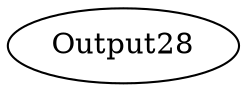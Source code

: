 Digraph G {
Output28[opcode=Output, ref_name="", size="64", offset="0, 0", pattern="4, 4, 4, 4, 4, 1"];
}
